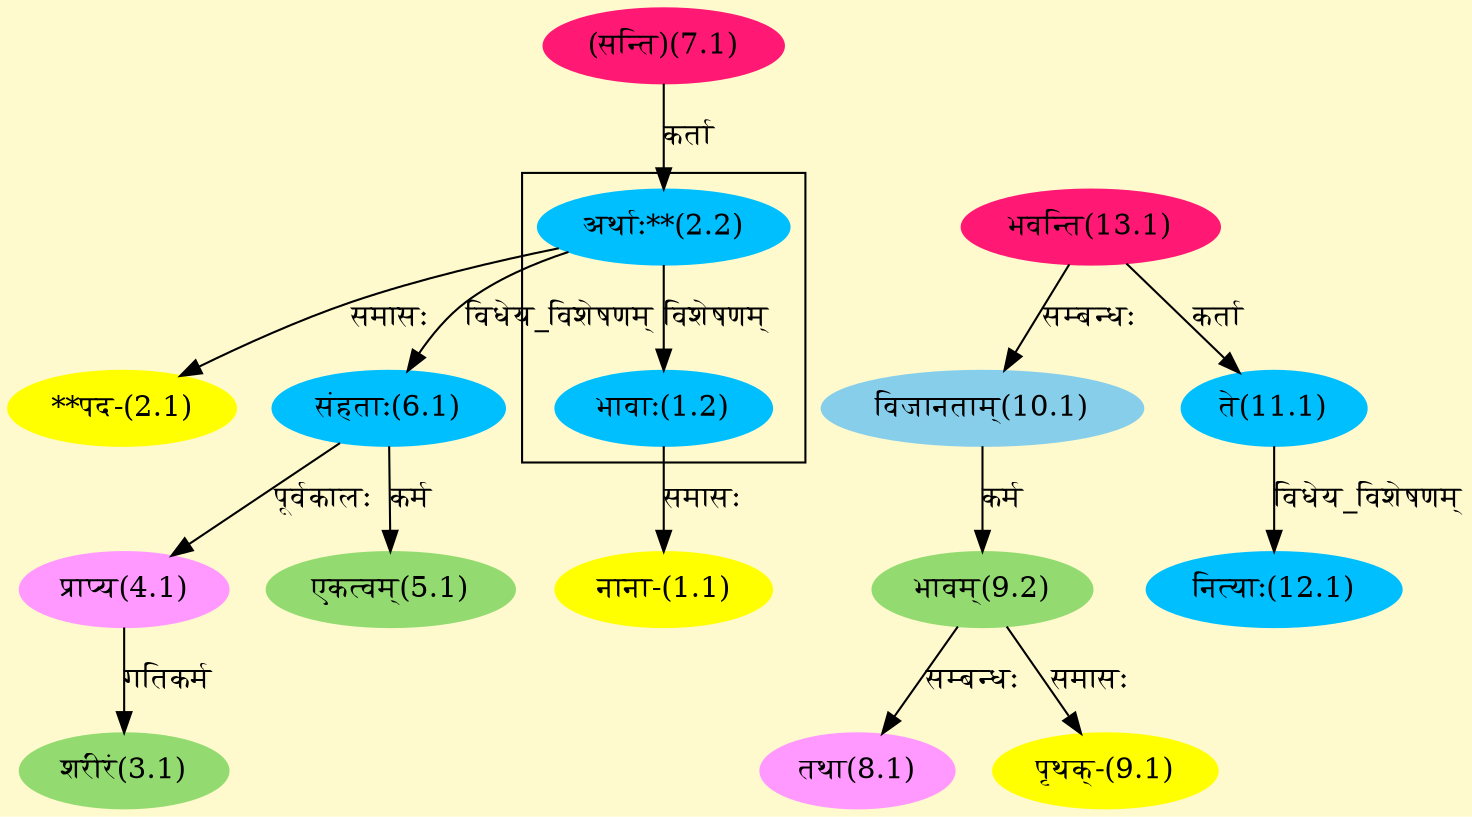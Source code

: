 digraph G{
rankdir=BT;
 compound=true;
 bgcolor="lemonchiffon1";

subgraph cluster_1{
Node1_2 [style=filled, color="#00BFFF" label = "भावाः(1.2)"]
Node2_2 [style=filled, color="#00BFFF" label = "अर्थाः**(2.2)"]

}
Node1_1 [style=filled, color="#FFFF00" label = "नाना-(1.1)"]
Node1_2 [style=filled, color="#00BFFF" label = "भावाः(1.2)"]
Node2_1 [style=filled, color="#FFFF00" label = "**पद-(2.1)"]
Node2_2 [style=filled, color="#00BFFF" label = "अर्थाः**(2.2)"]
Node7_1 [style=filled, color="#FF1975" label = "(सन्ति)(7.1)"]
Node3_1 [style=filled, color="#93DB70" label = "शरीरं(3.1)"]
Node4_1 [style=filled, color="#FF99FF" label = "प्राप्य(4.1)"]
Node6_1 [style=filled, color="#00BFFF" label = "संहताः(6.1)"]
Node5_1 [style=filled, color="#93DB70" label = "एकत्वम्(5.1)"]
Node8_1 [style=filled, color="#FF99FF" label = "तथा(8.1)"]
Node9_2 [style=filled, color="#93DB70" label = "भावम्(9.2)"]
Node9_1 [style=filled, color="#FFFF00" label = "पृथक्-(9.1)"]
Node10_1 [style=filled, color="#87CEEB" label = "विजानताम्(10.1)"]
Node13_1 [style=filled, color="#FF1975" label = "भवन्ति(13.1)"]
Node11_1 [style=filled, color="#00BFFF" label = "ते(11.1)"]
Node12_1 [style=filled, color="#00BFFF" label = "नित्याः(12.1)"]
/* Start of Relations section */

Node1_1 -> Node1_2 [  label="समासः"  dir="back" ]
Node1_2 -> Node2_2 [  label="विशेषणम्"  dir="back" ]
Node2_1 -> Node2_2 [  label="समासः"  dir="back" ]
Node2_2 -> Node7_1 [  label="कर्ता"  dir="back" ]
Node3_1 -> Node4_1 [  label="गतिकर्म"  dir="back" ]
Node4_1 -> Node6_1 [  label="पूर्वकालः"  dir="back" ]
Node5_1 -> Node6_1 [  label="कर्म"  dir="back" ]
Node6_1 -> Node2_2 [  label="विधेय_विशेषणम्"  dir="back" ]
Node8_1 -> Node9_2 [  label="सम्बन्धः"  dir="back" ]
Node9_1 -> Node9_2 [  label="समासः"  dir="back" ]
Node9_2 -> Node10_1 [  label="कर्म"  dir="back" ]
Node10_1 -> Node13_1 [  label="सम्बन्धः"  dir="back" ]
Node11_1 -> Node13_1 [  label="कर्ता"  dir="back" ]
Node12_1 -> Node11_1 [  label="विधेय_विशेषणम्"  dir="back" ]
}
